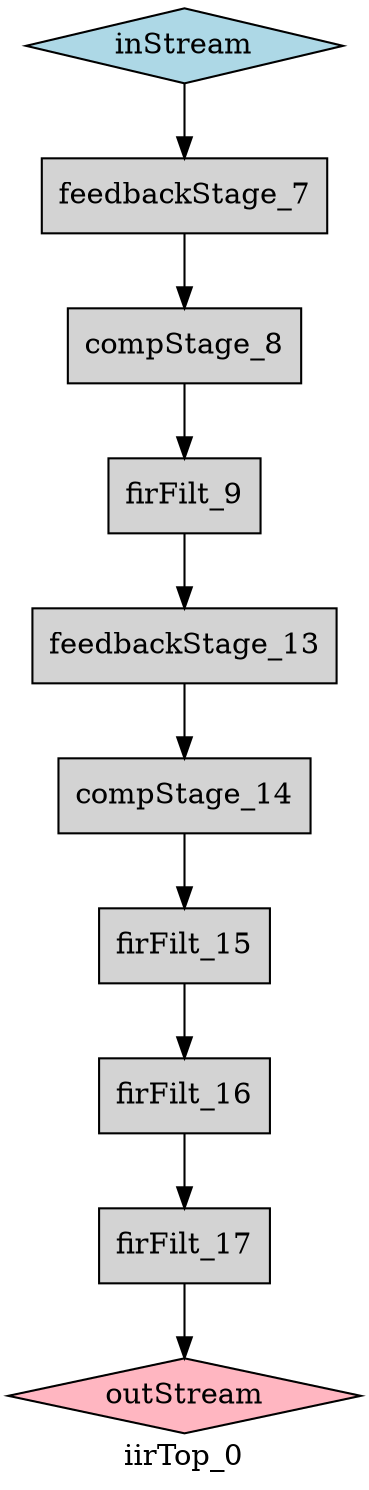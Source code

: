 # Page DFG for iirTop_0
# Emitted by ../../../tdfc version 1.159, Tue Jun 21 16:18:42 2005

digraph iirTop_0 {
  graph [label="iirTop_0"];
  firFilt_17 [shape="box", style="filled", fillcolor="lightgrey"];
  firFilt_16 [shape="box", style="filled", fillcolor="lightgrey"];
  firFilt_15 [shape="box", style="filled", fillcolor="lightgrey"];
  compStage_14 [shape="box", style="filled", fillcolor="lightgrey"];
  feedbackStage_13 [shape="box", style="filled", fillcolor="lightgrey"];
  firFilt_9 [shape="box", style="filled", fillcolor="lightgrey"];
  compStage_8 [shape="box", style="filled", fillcolor="lightgrey"];
  feedbackStage_7 [shape="box", style="filled", fillcolor="lightgrey"];
  outStream [shape="diamond", style="filled", fillcolor="lightpink"];
  firFilt_17 -> outStream;
  firFilt_16 -> firFilt_17;
  firFilt_15 -> firFilt_16;
  compStage_14 -> firFilt_15;
  feedbackStage_13 -> compStage_14;
  firFilt_9 -> feedbackStage_13;
  compStage_8 -> firFilt_9;
  feedbackStage_7 -> compStage_8;
  inStream [shape="diamond", style="filled", fillcolor="lightblue"];
  inStream -> feedbackStage_7;
}
